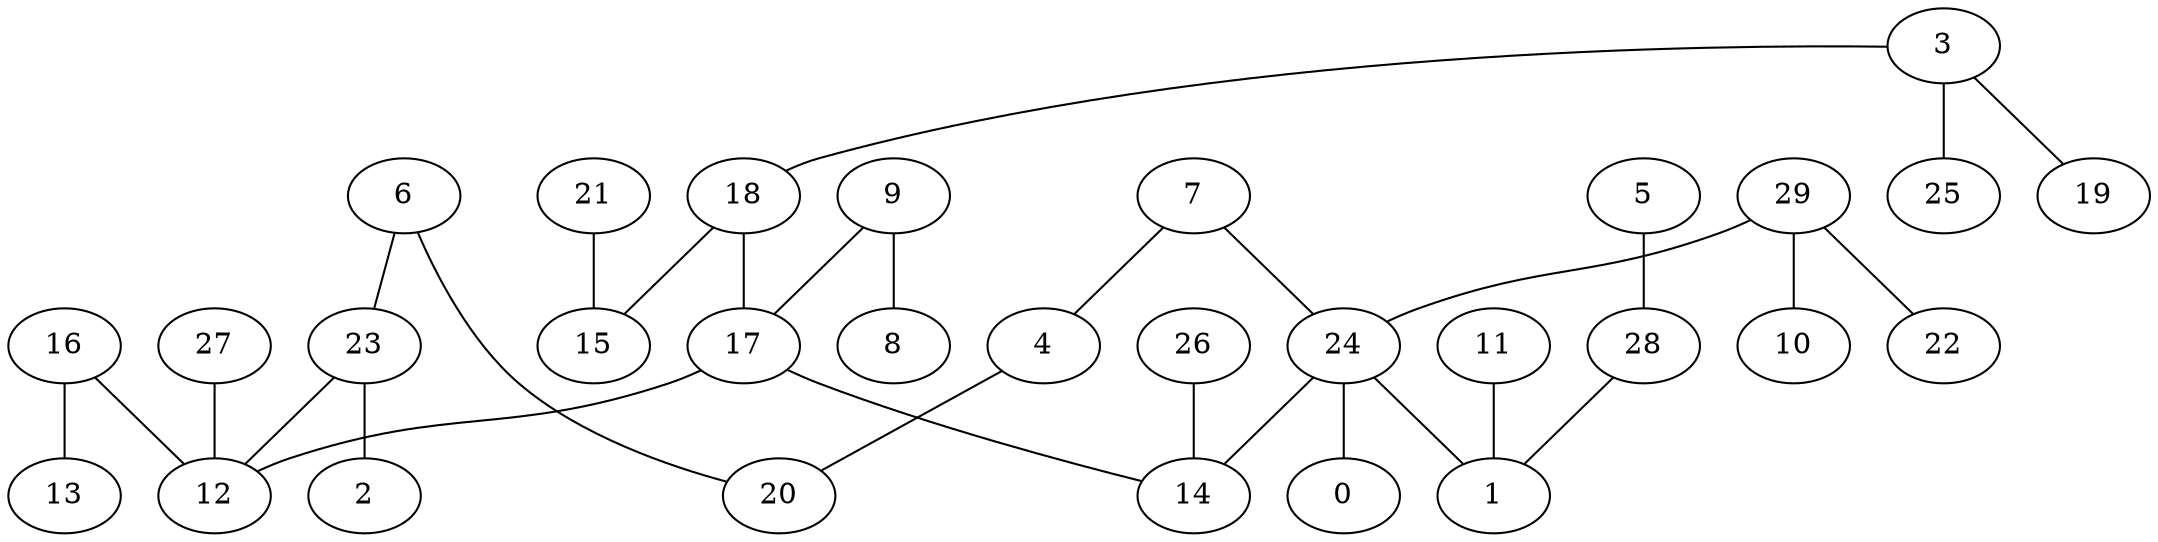 digraph GG_graph {

subgraph G_graph {
edge [color = black]
"18" -> "15" [dir = none]
"18" -> "17" [dir = none]
"11" -> "1" [dir = none]
"9" -> "8" [dir = none]
"9" -> "17" [dir = none]
"29" -> "10" [dir = none]
"29" -> "22" [dir = none]
"29" -> "24" [dir = none]
"17" -> "12" [dir = none]
"17" -> "14" [dir = none]
"28" -> "1" [dir = none]
"24" -> "1" [dir = none]
"24" -> "0" [dir = none]
"24" -> "14" [dir = none]
"23" -> "2" [dir = none]
"23" -> "12" [dir = none]
"21" -> "15" [dir = none]
"26" -> "14" [dir = none]
"16" -> "13" [dir = none]
"16" -> "12" [dir = none]
"6" -> "20" [dir = none]
"6" -> "23" [dir = none]
"3" -> "25" [dir = none]
"3" -> "19" [dir = none]
"3" -> "18" [dir = none]
"27" -> "12" [dir = none]
"7" -> "4" [dir = none]
"7" -> "24" [dir = none]
"5" -> "28" [dir = none]
"4" -> "20" [dir = none]
}

}
